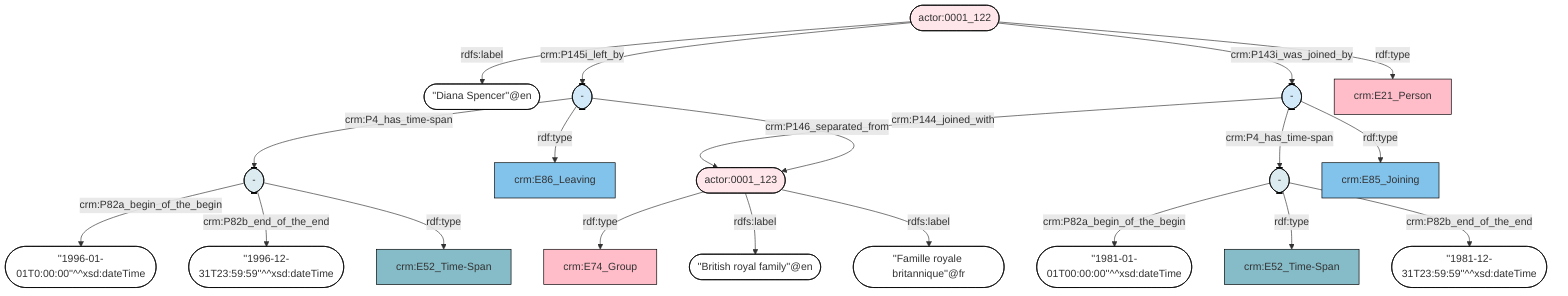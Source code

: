 flowchart TD
classDef Literal fill:#ffffff,stroke:#000000;
classDef Literal_URI fill:,stroke:;
classDef E1_CRM_Entity fill:#ffffff,stroke:#000000;
classDef E1_CRM_Entity_URI fill:#ffffff,stroke:#000000;
classDef E2_Temporal_Entity fill:#82c3ec,stroke:#000000;
classDef E2_Temporal_Entity_URI fill:#d2e9f9,stroke:#000000;
classDef E55_Type fill:#fab565,stroke:#000000;
classDef E55_Type_URI fill:#fde7ce,stroke:#000000;
classDef E52_Time-Span fill:#86bcc8,stroke:#000000;
classDef E52_Time-Span_URI fill:#dcebef,stroke:#000000;
classDef E41_Appellation fill:#fef3ba,stroke:#000000;
classDef E41_Appellation_URI fill:#fffae6,stroke:#000000;
classDef E53_Place fill:#94cc7d,stroke:#000000;
classDef E53_Place_URI fill:#e1f1da,stroke:#000000;
classDef E77_Persistent_Item fill:#ffffff,stroke:#000000;
classDef E77_Persistent_Item_URI fill:#ffffff,stroke:#000000;
classDef E28_Conceptual_Object fill:#fddc34,stroke:#000000;
classDef E28_Conceptual_Object_URI fill:#fef6cd,stroke:#000000;
classDef E18_Physical_Thing fill:#e1ba9c,stroke:#000000;
classDef E18_Physical_Thing_URI fill:#f3e5d8,stroke:#000000;
classDef E39_Actor fill:#ffbdca,stroke:#000000;
classDef E39_Actor_URI fill:#ffe6eb,stroke:#000000;
classDef PC0_Typed_CRM_Property fill:#cc80ff,stroke:#000000;
classDef PC0_Typed_CRM_Property_URI fill:#ebccff,stroke:#000000;
classDef Multi fill:#cccccc,stroke:#000000;
classDef Multi_URI fill:#cccccc,stroke:#000000;
0(["actor:0001_122"]) -->|rdfs:label| 1(["''Diana Spencer''@en"]):::Literal
0(["actor:0001_122"]) -->|crm:P143i_was_joined_by| 2(["-"])
2(["-"]) -->|crm:P4_has_time-span| 3(["-"])
4(["-"]):::E2_Temporal_Entity_URI -->|rdf:type| 5["crm:E86_Leaving"]:::E2_Temporal_Entity
6(["actor:0001_123"]) -->|rdfs:label| 7(["''Famille royale britannique''@fr"]):::Literal
6(["actor:0001_123"]) -->|rdfs:label| 8(["''British royal family''@en"]):::Literal
2(["-"]) -->|crm:P144_joined_with| 6(["actor:0001_123"])
0(["actor:0001_122"]):::E39_Actor_URI -->|rdf:type| 9["crm:E21_Person"]:::E39_Actor
3(["-"]) -->|crm:P82b_end_of_the_end| 10(["''1981-12-31T23:59:59''^^xsd:dateTime"]):::Literal
11(["-"]):::E52_Time-Span_URI -->|rdf:type| 12["crm:E52_Time-Span"]:::E52_Time-Span
4(["-"]) -->|crm:P4_has_time-span| 11(["-"])
6(["actor:0001_123"]):::E39_Actor_URI -->|rdf:type| 13["crm:E74_Group"]:::E39_Actor
2(["-"]):::E2_Temporal_Entity_URI -->|rdf:type| 14["crm:E85_Joining"]:::E2_Temporal_Entity
3(["-"]):::E52_Time-Span_URI -->|rdf:type| 15["crm:E52_Time-Span"]:::E52_Time-Span
3(["-"]) -->|crm:P82a_begin_of_the_begin| 16(["''1981-01-01T00:00:00''^^xsd:dateTime"]):::Literal
4(["-"]) -->|crm:P146_separated_from| 6(["actor:0001_123"])
11(["-"]) -->|crm:P82b_end_of_the_end| 17(["''1996-12-31T23:59:59''^^xsd:dateTime"]):::Literal
11(["-"]) -->|crm:P82a_begin_of_the_begin| 18(["''1996-01-01T0:00:00''^^xsd:dateTime"]):::Literal
0(["actor:0001_122"]) -->|crm:P145i_left_by| 4(["-"])